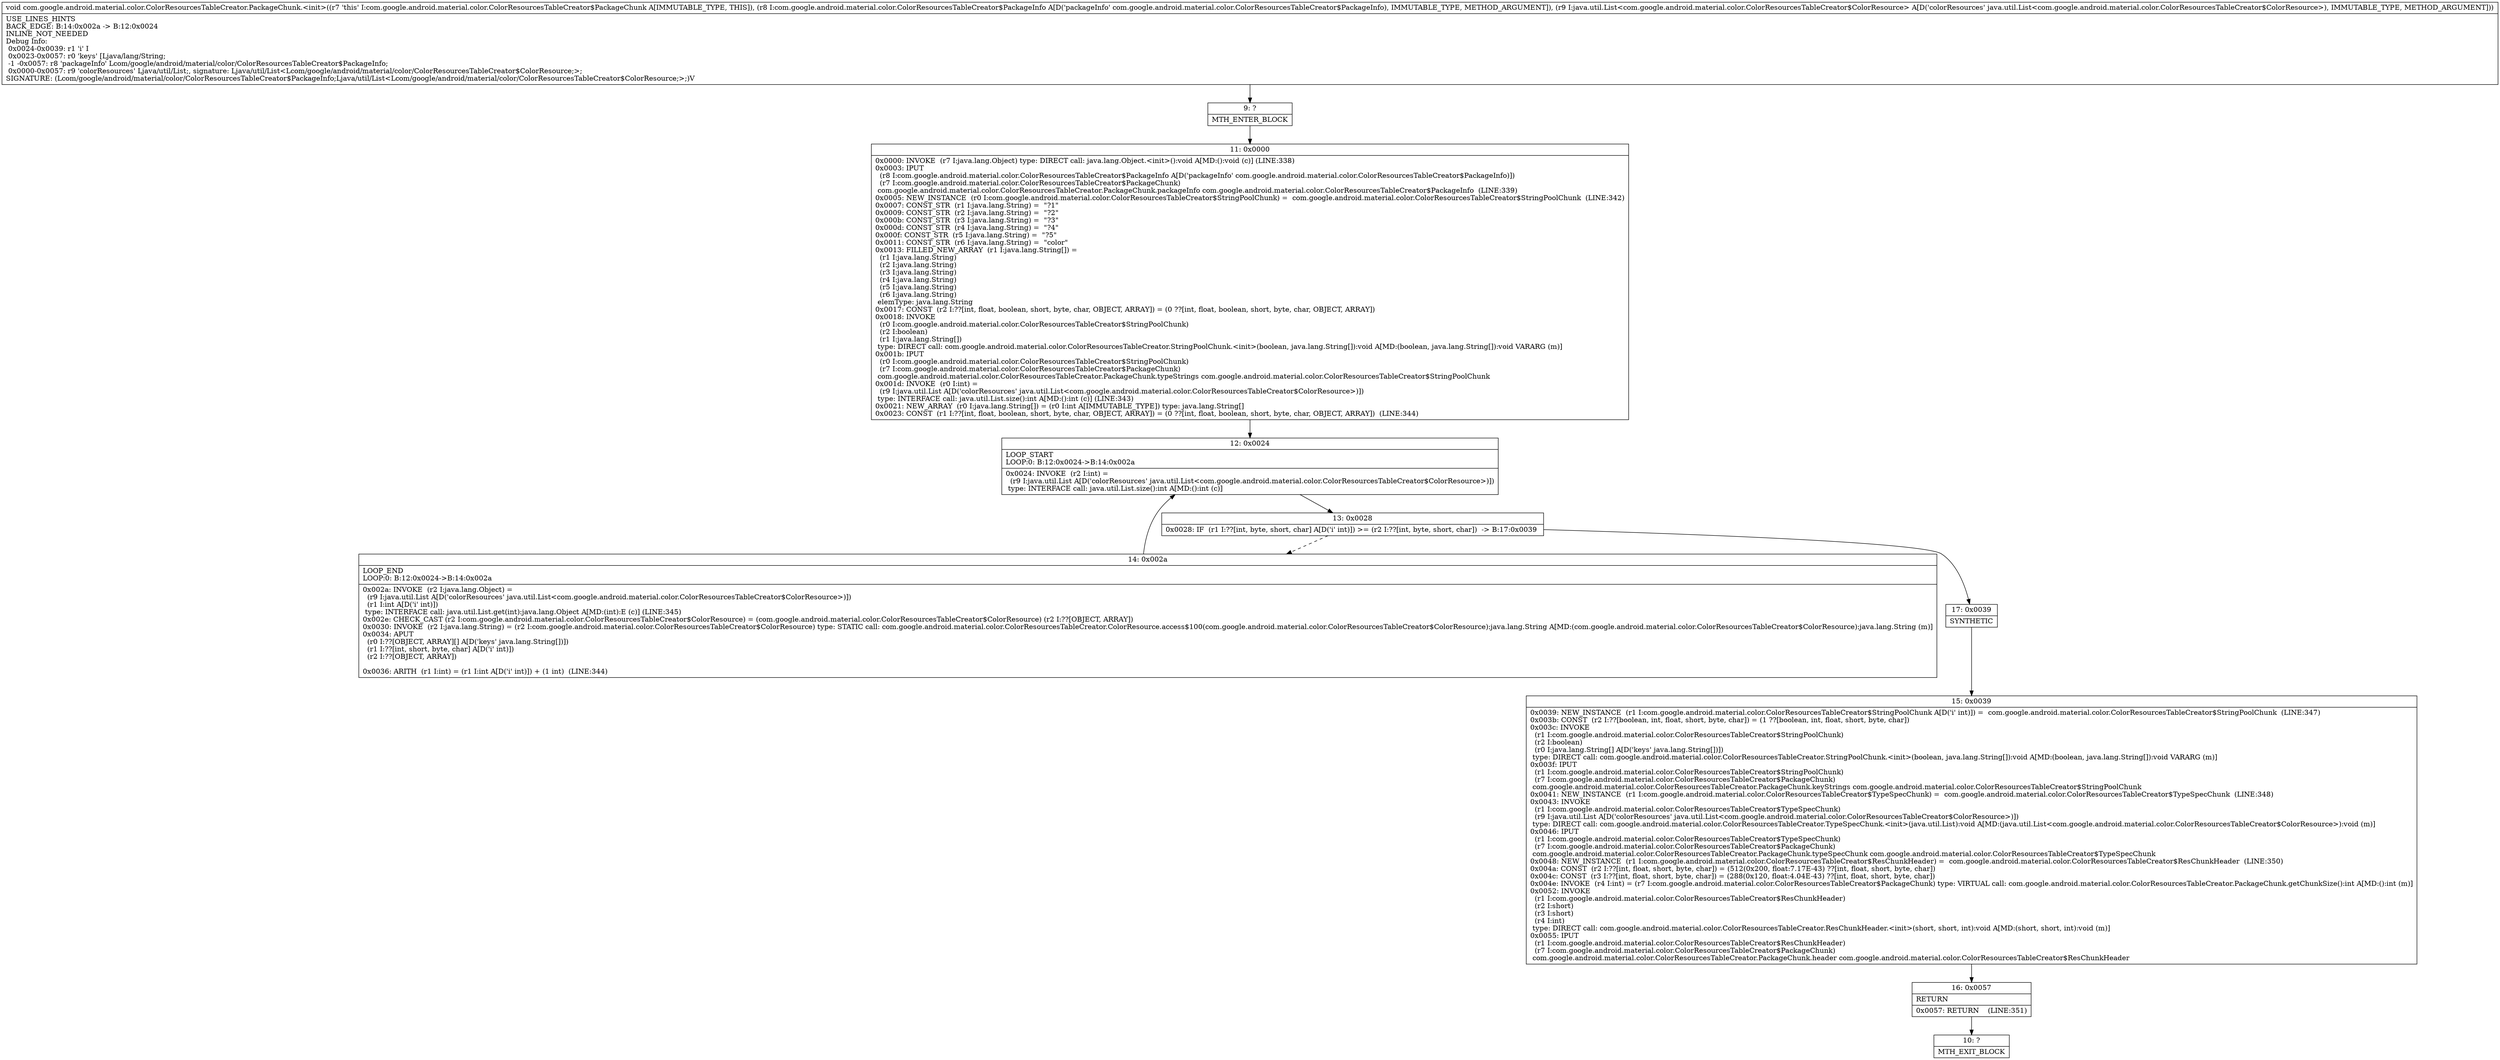 digraph "CFG forcom.google.android.material.color.ColorResourcesTableCreator.PackageChunk.\<init\>(Lcom\/google\/android\/material\/color\/ColorResourcesTableCreator$PackageInfo;Ljava\/util\/List;)V" {
Node_9 [shape=record,label="{9\:\ ?|MTH_ENTER_BLOCK\l}"];
Node_11 [shape=record,label="{11\:\ 0x0000|0x0000: INVOKE  (r7 I:java.lang.Object) type: DIRECT call: java.lang.Object.\<init\>():void A[MD:():void (c)] (LINE:338)\l0x0003: IPUT  \l  (r8 I:com.google.android.material.color.ColorResourcesTableCreator$PackageInfo A[D('packageInfo' com.google.android.material.color.ColorResourcesTableCreator$PackageInfo)])\l  (r7 I:com.google.android.material.color.ColorResourcesTableCreator$PackageChunk)\l com.google.android.material.color.ColorResourcesTableCreator.PackageChunk.packageInfo com.google.android.material.color.ColorResourcesTableCreator$PackageInfo  (LINE:339)\l0x0005: NEW_INSTANCE  (r0 I:com.google.android.material.color.ColorResourcesTableCreator$StringPoolChunk) =  com.google.android.material.color.ColorResourcesTableCreator$StringPoolChunk  (LINE:342)\l0x0007: CONST_STR  (r1 I:java.lang.String) =  \"?1\" \l0x0009: CONST_STR  (r2 I:java.lang.String) =  \"?2\" \l0x000b: CONST_STR  (r3 I:java.lang.String) =  \"?3\" \l0x000d: CONST_STR  (r4 I:java.lang.String) =  \"?4\" \l0x000f: CONST_STR  (r5 I:java.lang.String) =  \"?5\" \l0x0011: CONST_STR  (r6 I:java.lang.String) =  \"color\" \l0x0013: FILLED_NEW_ARRAY  (r1 I:java.lang.String[]) = \l  (r1 I:java.lang.String)\l  (r2 I:java.lang.String)\l  (r3 I:java.lang.String)\l  (r4 I:java.lang.String)\l  (r5 I:java.lang.String)\l  (r6 I:java.lang.String)\l elemType: java.lang.String \l0x0017: CONST  (r2 I:??[int, float, boolean, short, byte, char, OBJECT, ARRAY]) = (0 ??[int, float, boolean, short, byte, char, OBJECT, ARRAY]) \l0x0018: INVOKE  \l  (r0 I:com.google.android.material.color.ColorResourcesTableCreator$StringPoolChunk)\l  (r2 I:boolean)\l  (r1 I:java.lang.String[])\l type: DIRECT call: com.google.android.material.color.ColorResourcesTableCreator.StringPoolChunk.\<init\>(boolean, java.lang.String[]):void A[MD:(boolean, java.lang.String[]):void VARARG (m)]\l0x001b: IPUT  \l  (r0 I:com.google.android.material.color.ColorResourcesTableCreator$StringPoolChunk)\l  (r7 I:com.google.android.material.color.ColorResourcesTableCreator$PackageChunk)\l com.google.android.material.color.ColorResourcesTableCreator.PackageChunk.typeStrings com.google.android.material.color.ColorResourcesTableCreator$StringPoolChunk \l0x001d: INVOKE  (r0 I:int) = \l  (r9 I:java.util.List A[D('colorResources' java.util.List\<com.google.android.material.color.ColorResourcesTableCreator$ColorResource\>)])\l type: INTERFACE call: java.util.List.size():int A[MD:():int (c)] (LINE:343)\l0x0021: NEW_ARRAY  (r0 I:java.lang.String[]) = (r0 I:int A[IMMUTABLE_TYPE]) type: java.lang.String[] \l0x0023: CONST  (r1 I:??[int, float, boolean, short, byte, char, OBJECT, ARRAY]) = (0 ??[int, float, boolean, short, byte, char, OBJECT, ARRAY])  (LINE:344)\l}"];
Node_12 [shape=record,label="{12\:\ 0x0024|LOOP_START\lLOOP:0: B:12:0x0024\-\>B:14:0x002a\l|0x0024: INVOKE  (r2 I:int) = \l  (r9 I:java.util.List A[D('colorResources' java.util.List\<com.google.android.material.color.ColorResourcesTableCreator$ColorResource\>)])\l type: INTERFACE call: java.util.List.size():int A[MD:():int (c)]\l}"];
Node_13 [shape=record,label="{13\:\ 0x0028|0x0028: IF  (r1 I:??[int, byte, short, char] A[D('i' int)]) \>= (r2 I:??[int, byte, short, char])  \-\> B:17:0x0039 \l}"];
Node_14 [shape=record,label="{14\:\ 0x002a|LOOP_END\lLOOP:0: B:12:0x0024\-\>B:14:0x002a\l|0x002a: INVOKE  (r2 I:java.lang.Object) = \l  (r9 I:java.util.List A[D('colorResources' java.util.List\<com.google.android.material.color.ColorResourcesTableCreator$ColorResource\>)])\l  (r1 I:int A[D('i' int)])\l type: INTERFACE call: java.util.List.get(int):java.lang.Object A[MD:(int):E (c)] (LINE:345)\l0x002e: CHECK_CAST (r2 I:com.google.android.material.color.ColorResourcesTableCreator$ColorResource) = (com.google.android.material.color.ColorResourcesTableCreator$ColorResource) (r2 I:??[OBJECT, ARRAY]) \l0x0030: INVOKE  (r2 I:java.lang.String) = (r2 I:com.google.android.material.color.ColorResourcesTableCreator$ColorResource) type: STATIC call: com.google.android.material.color.ColorResourcesTableCreator.ColorResource.access$100(com.google.android.material.color.ColorResourcesTableCreator$ColorResource):java.lang.String A[MD:(com.google.android.material.color.ColorResourcesTableCreator$ColorResource):java.lang.String (m)]\l0x0034: APUT  \l  (r0 I:??[OBJECT, ARRAY][] A[D('keys' java.lang.String[])])\l  (r1 I:??[int, short, byte, char] A[D('i' int)])\l  (r2 I:??[OBJECT, ARRAY])\l \l0x0036: ARITH  (r1 I:int) = (r1 I:int A[D('i' int)]) + (1 int)  (LINE:344)\l}"];
Node_17 [shape=record,label="{17\:\ 0x0039|SYNTHETIC\l}"];
Node_15 [shape=record,label="{15\:\ 0x0039|0x0039: NEW_INSTANCE  (r1 I:com.google.android.material.color.ColorResourcesTableCreator$StringPoolChunk A[D('i' int)]) =  com.google.android.material.color.ColorResourcesTableCreator$StringPoolChunk  (LINE:347)\l0x003b: CONST  (r2 I:??[boolean, int, float, short, byte, char]) = (1 ??[boolean, int, float, short, byte, char]) \l0x003c: INVOKE  \l  (r1 I:com.google.android.material.color.ColorResourcesTableCreator$StringPoolChunk)\l  (r2 I:boolean)\l  (r0 I:java.lang.String[] A[D('keys' java.lang.String[])])\l type: DIRECT call: com.google.android.material.color.ColorResourcesTableCreator.StringPoolChunk.\<init\>(boolean, java.lang.String[]):void A[MD:(boolean, java.lang.String[]):void VARARG (m)]\l0x003f: IPUT  \l  (r1 I:com.google.android.material.color.ColorResourcesTableCreator$StringPoolChunk)\l  (r7 I:com.google.android.material.color.ColorResourcesTableCreator$PackageChunk)\l com.google.android.material.color.ColorResourcesTableCreator.PackageChunk.keyStrings com.google.android.material.color.ColorResourcesTableCreator$StringPoolChunk \l0x0041: NEW_INSTANCE  (r1 I:com.google.android.material.color.ColorResourcesTableCreator$TypeSpecChunk) =  com.google.android.material.color.ColorResourcesTableCreator$TypeSpecChunk  (LINE:348)\l0x0043: INVOKE  \l  (r1 I:com.google.android.material.color.ColorResourcesTableCreator$TypeSpecChunk)\l  (r9 I:java.util.List A[D('colorResources' java.util.List\<com.google.android.material.color.ColorResourcesTableCreator$ColorResource\>)])\l type: DIRECT call: com.google.android.material.color.ColorResourcesTableCreator.TypeSpecChunk.\<init\>(java.util.List):void A[MD:(java.util.List\<com.google.android.material.color.ColorResourcesTableCreator$ColorResource\>):void (m)]\l0x0046: IPUT  \l  (r1 I:com.google.android.material.color.ColorResourcesTableCreator$TypeSpecChunk)\l  (r7 I:com.google.android.material.color.ColorResourcesTableCreator$PackageChunk)\l com.google.android.material.color.ColorResourcesTableCreator.PackageChunk.typeSpecChunk com.google.android.material.color.ColorResourcesTableCreator$TypeSpecChunk \l0x0048: NEW_INSTANCE  (r1 I:com.google.android.material.color.ColorResourcesTableCreator$ResChunkHeader) =  com.google.android.material.color.ColorResourcesTableCreator$ResChunkHeader  (LINE:350)\l0x004a: CONST  (r2 I:??[int, float, short, byte, char]) = (512(0x200, float:7.17E\-43) ??[int, float, short, byte, char]) \l0x004c: CONST  (r3 I:??[int, float, short, byte, char]) = (288(0x120, float:4.04E\-43) ??[int, float, short, byte, char]) \l0x004e: INVOKE  (r4 I:int) = (r7 I:com.google.android.material.color.ColorResourcesTableCreator$PackageChunk) type: VIRTUAL call: com.google.android.material.color.ColorResourcesTableCreator.PackageChunk.getChunkSize():int A[MD:():int (m)]\l0x0052: INVOKE  \l  (r1 I:com.google.android.material.color.ColorResourcesTableCreator$ResChunkHeader)\l  (r2 I:short)\l  (r3 I:short)\l  (r4 I:int)\l type: DIRECT call: com.google.android.material.color.ColorResourcesTableCreator.ResChunkHeader.\<init\>(short, short, int):void A[MD:(short, short, int):void (m)]\l0x0055: IPUT  \l  (r1 I:com.google.android.material.color.ColorResourcesTableCreator$ResChunkHeader)\l  (r7 I:com.google.android.material.color.ColorResourcesTableCreator$PackageChunk)\l com.google.android.material.color.ColorResourcesTableCreator.PackageChunk.header com.google.android.material.color.ColorResourcesTableCreator$ResChunkHeader \l}"];
Node_16 [shape=record,label="{16\:\ 0x0057|RETURN\l|0x0057: RETURN    (LINE:351)\l}"];
Node_10 [shape=record,label="{10\:\ ?|MTH_EXIT_BLOCK\l}"];
MethodNode[shape=record,label="{void com.google.android.material.color.ColorResourcesTableCreator.PackageChunk.\<init\>((r7 'this' I:com.google.android.material.color.ColorResourcesTableCreator$PackageChunk A[IMMUTABLE_TYPE, THIS]), (r8 I:com.google.android.material.color.ColorResourcesTableCreator$PackageInfo A[D('packageInfo' com.google.android.material.color.ColorResourcesTableCreator$PackageInfo), IMMUTABLE_TYPE, METHOD_ARGUMENT]), (r9 I:java.util.List\<com.google.android.material.color.ColorResourcesTableCreator$ColorResource\> A[D('colorResources' java.util.List\<com.google.android.material.color.ColorResourcesTableCreator$ColorResource\>), IMMUTABLE_TYPE, METHOD_ARGUMENT]))  | USE_LINES_HINTS\lBACK_EDGE: B:14:0x002a \-\> B:12:0x0024\lINLINE_NOT_NEEDED\lDebug Info:\l  0x0024\-0x0039: r1 'i' I\l  0x0023\-0x0057: r0 'keys' [Ljava\/lang\/String;\l  \-1 \-0x0057: r8 'packageInfo' Lcom\/google\/android\/material\/color\/ColorResourcesTableCreator$PackageInfo;\l  0x0000\-0x0057: r9 'colorResources' Ljava\/util\/List;, signature: Ljava\/util\/List\<Lcom\/google\/android\/material\/color\/ColorResourcesTableCreator$ColorResource;\>;\lSIGNATURE: (Lcom\/google\/android\/material\/color\/ColorResourcesTableCreator$PackageInfo;Ljava\/util\/List\<Lcom\/google\/android\/material\/color\/ColorResourcesTableCreator$ColorResource;\>;)V\l}"];
MethodNode -> Node_9;Node_9 -> Node_11;
Node_11 -> Node_12;
Node_12 -> Node_13;
Node_13 -> Node_14[style=dashed];
Node_13 -> Node_17;
Node_14 -> Node_12;
Node_17 -> Node_15;
Node_15 -> Node_16;
Node_16 -> Node_10;
}

